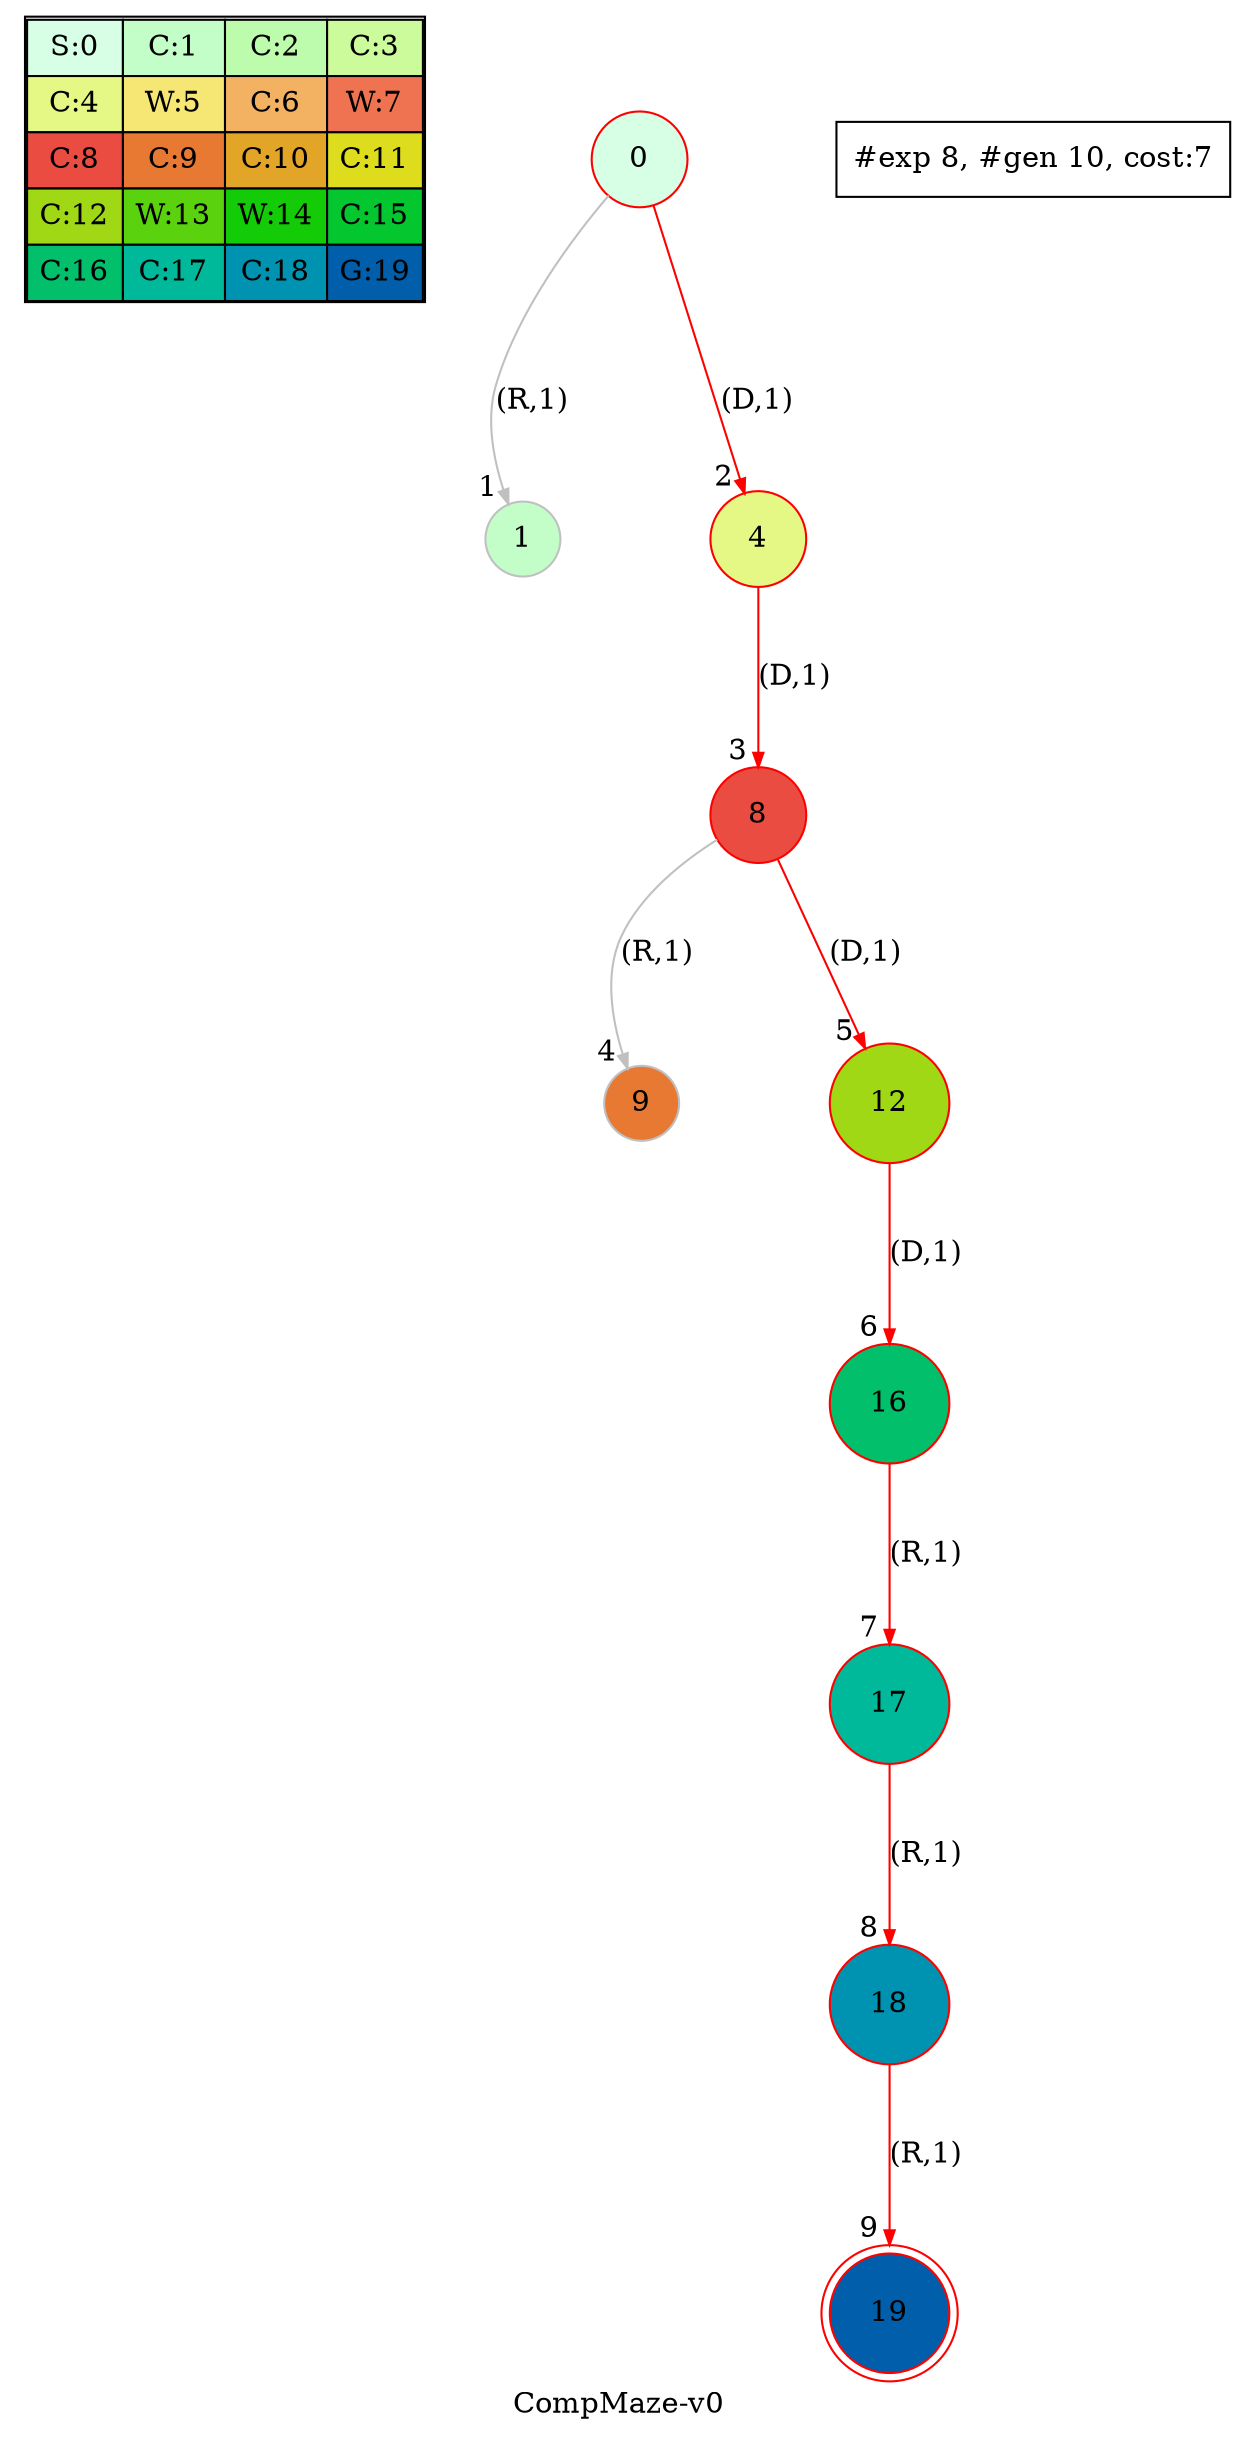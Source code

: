 digraph CompMaze { label="CompMaze-v0" 
subgraph MAP {label=Map;map [shape=plaintext label=<<table border="1" cellpadding="5" cellspacing="0" cellborder="1"><tr><td bgcolor="0.39803922 0.15947579 0.99679532 1.        ">S:0</td><td bgcolor="0.35098039 0.23194764 0.99315867 1.        ">C:1</td><td bgcolor="0.29607843 0.31486959 0.98720184 1.        ">C:2</td><td bgcolor="0.24901961 0.38410575 0.98063477 1.        ">C:3</td></tr><tr><td bgcolor="0.19411765 0.46220388 0.97128103 1.        ">C:4</td><td bgcolor="0.14705882 0.52643216 0.96182564 1.        ">W:5</td><td bgcolor="0.09215686 0.59770746 0.94913494 1.        ">C:6</td><td bgcolor="0.0372549  0.66454018 0.93467977 1.        ">W:7</td></tr><tr><td bgcolor="0.00980392 0.71791192 0.92090552 1.        ">C:8</td><td bgcolor="0.06470588 0.77520398 0.9032472  1.        ">C:9</td><td bgcolor="0.11176471 0.81974048 0.88677369 1.        ">C:10</td><td bgcolor="0.16666667 0.8660254  0.8660254  1.        ">C:11</td></tr><tr><td bgcolor="0.21372549 0.9005867  0.84695821 1.        ">C:12</td><td bgcolor="0.26862745 0.93467977 0.82325295 1.        ">W:13</td><td bgcolor="0.32352941 0.96182564 0.79801723 1.        ">W:14</td><td bgcolor="0.37058824 0.97940977 0.77520398 1.        ">C:15</td></tr><tr><td bgcolor="0.4254902  0.99315867 0.74725253 1.        ">C:16</td><td bgcolor="0.47254902 0.99907048 0.72218645 1.        ">C:17</td><td bgcolor="0.52745098 0.99907048 0.69169844 1.        ">C:18</td><td bgcolor="0.5745098  0.99315867 0.66454018 1.        ">G:19</td></tr></table>>]} 
 nodesep=1 ranksep=1 node [shape=circle] edge [arrowsize=0.7] 
"0_0" [label=" 0 " style=filled color=black color=red fillcolor="0.39803922 0.15947579 0.99679532 1.        " ];  "0_0.1-1" [label=1 style=filled color=grey fillcolor="0.35098039 0.23194764 0.99315867 1.        " ];   "0_0" -> "0_0.1-1" [label="(R,1)" headlabel=" 1 " color=grey ]; 
"0_0.4-3" [label=4 style=filled color=grey color=red fillcolor="0.19411765 0.46220388 0.97128103 1.        " ];   "0_0" -> "0_0.4-3" [label="(D,1)" headlabel=" 2 " color=grey color=red ]; 
"0_0.4-3" [label=" 4 " style=filled color=black color=red fillcolor="0.19411765 0.46220388 0.97128103 1.        " ];  "0_0.4.8-3" [label=8 style=filled color=grey color=red fillcolor="0.00980392 0.71791192 0.92090552 1.        " ];   "0_0.4-3" -> "0_0.4.8-3" [label="(D,1)" headlabel=" 3 " color=grey color=red ]; 
"0_0.4.8-3" [label=" 8 " style=filled color=black color=red fillcolor="0.00980392 0.71791192 0.92090552 1.        " ];  "0_0.4.8.9-1" [label=9 style=filled color=grey fillcolor="0.06470588 0.77520398 0.9032472  1.        " ];   "0_0.4.8-3" -> "0_0.4.8.9-1" [label="(R,1)" headlabel=" 4 " color=grey ]; 
"0_0.4.8.12-3" [label=12 style=filled color=grey color=red fillcolor="0.21372549 0.9005867  0.84695821 1.        " ];   "0_0.4.8-3" -> "0_0.4.8.12-3" [label="(D,1)" headlabel=" 5 " color=grey color=red ]; 
"0_0.4.8.12-3" [label=" 12 " style=filled color=black color=red fillcolor="0.21372549 0.9005867  0.84695821 1.        " ];  "0_0.4.8.12.16-3" [label=16 style=filled color=grey color=red fillcolor="0.4254902  0.99315867 0.74725253 1.        " ];   "0_0.4.8.12-3" -> "0_0.4.8.12.16-3" [label="(D,1)" headlabel=" 6 " color=grey color=red ]; 
"0_0.4.8.12.16-3" [label=" 16 " style=filled color=black color=red fillcolor="0.4254902  0.99315867 0.74725253 1.        " ];  "0_0.4.8.12.16.17-1" [label=17 style=filled color=grey color=red fillcolor="0.47254902 0.99907048 0.72218645 1.        " ];   "0_0.4.8.12.16-3" -> "0_0.4.8.12.16.17-1" [label="(R,1)" headlabel=" 7 " color=grey color=red ]; 
"0_0.4.8.12.16.17-1" [label=" 17 " style=filled color=black color=red fillcolor="0.47254902 0.99907048 0.72218645 1.        " ];  "0_0.4.8.12.16.17.18-1" [label=18 style=filled color=grey color=red fillcolor="0.52745098 0.99907048 0.69169844 1.        " ];   "0_0.4.8.12.16.17-1" -> "0_0.4.8.12.16.17.18-1" [label="(R,1)" headlabel=" 8 " color=grey color=red ]; 
"0_0.4.8.12.16.17.18-1" [label=" 18 " style=filled color=black color=red fillcolor="0.52745098 0.99907048 0.69169844 1.        " ];  "0_0.4.8.12.16.17.18.19-1" [label=" 19 " style=filled color=black color=red fillcolor="0.5745098  0.99315867 0.66454018 1.        " peripheries="2"]; /*GOALSTATE*/  "0_0.4.8.12.16.17.18-1" -> "0_0.4.8.12.16.17.18.19-1" [label="(R,1)" headlabel=" 9 " color=grey color=red ];
"#exp 8, #gen 10, cost:7" [ shape=box ]; }
